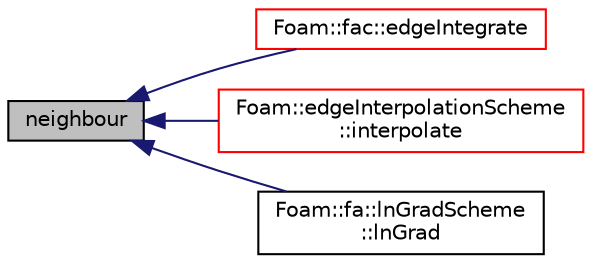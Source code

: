 digraph "neighbour"
{
  bgcolor="transparent";
  edge [fontname="Helvetica",fontsize="10",labelfontname="Helvetica",labelfontsize="10"];
  node [fontname="Helvetica",fontsize="10",shape=record];
  rankdir="LR";
  Node1 [label="neighbour",height=0.2,width=0.4,color="black", fillcolor="grey75", style="filled" fontcolor="black"];
  Node1 -> Node2 [dir="back",color="midnightblue",fontsize="10",style="solid",fontname="Helvetica"];
  Node2 [label="Foam::fac::edgeIntegrate",height=0.2,width=0.4,color="red",URL="$namespaceFoam_1_1fac.html#ab6bdf09cc75e7d477b8414063b4c7ee4"];
  Node1 -> Node3 [dir="back",color="midnightblue",fontsize="10",style="solid",fontname="Helvetica"];
  Node3 [label="Foam::edgeInterpolationScheme\l::interpolate",height=0.2,width=0.4,color="red",URL="$classFoam_1_1edgeInterpolationScheme.html#a2dec8375b032d3d8333726e8810159b6",tooltip="Return the face-interpolate of the given cell field. "];
  Node1 -> Node4 [dir="back",color="midnightblue",fontsize="10",style="solid",fontname="Helvetica"];
  Node4 [label="Foam::fa::lnGradScheme\l::lnGrad",height=0.2,width=0.4,color="black",URL="$classFoam_1_1fa_1_1lnGradScheme.html#a16d13b32a6ccb05e0de21381696fc2f9",tooltip="Return the lnGrad of the given cell field. "];
}
